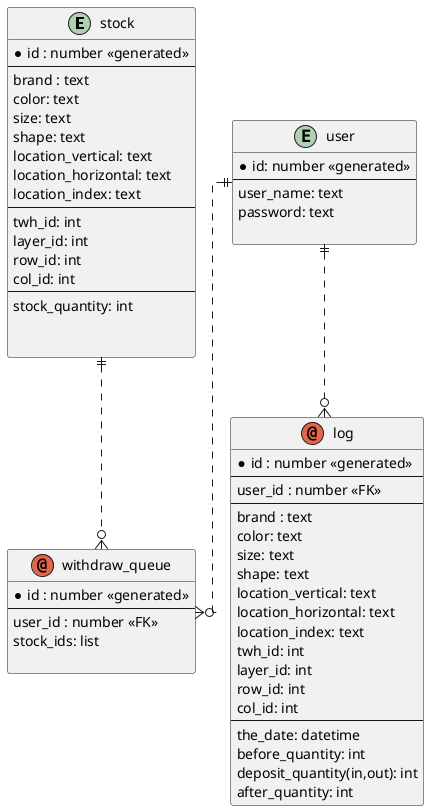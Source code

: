 @startuml


' avoid problems with angled crows feet
skinparam linetype ortho

entity "stock" as stock{
  *id : number <<generated>>
  --
  brand : text
  color: text
  size: text
  shape: text
  location_vertical: text
  location_horizontal: text
  location_index: text
  --
  twh_id: int
  layer_id: int
  row_id: int
  col_id: int
  --
  stock_quantity: int
  

}

entity "user" as user{
  *id: number <<generated>>
  --
  user_name: text  
  password: text

}

annotation "withdraw_queue" as withdraw_queue {
  *id : number <<generated>>
  --
  user_id : number <<FK>>
  stock_ids: list  

}
 
annotation "log" as log{
  *id : number <<generated>>
  --
  user_id : number <<FK>>
  --
  brand : text
  color: text
  size: text
  shape: text
  location_vertical: text
  location_horizontal: text
  location_index: text
  twh_id: int
  layer_id: int
  row_id: int
  col_id: int
  --
  the_date: datetime
  before_quantity: int
  deposit_quantity(in,out): int 
  after_quantity: int 
}
stock||..o{ withdraw_queue
user ||..o{ withdraw_queue
user ||..o{ log

@enduml